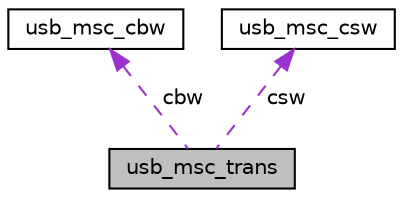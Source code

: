 digraph "usb_msc_trans"
{
  edge [fontname="Helvetica",fontsize="10",labelfontname="Helvetica",labelfontsize="10"];
  node [fontname="Helvetica",fontsize="10",shape=record];
  Node1 [label="usb_msc_trans",height=0.2,width=0.4,color="black", fillcolor="grey75", style="filled", fontcolor="black"];
  Node2 -> Node1 [dir="back",color="darkorchid3",fontsize="10",style="dashed",label=" cbw" ,fontname="Helvetica"];
  Node2 [label="usb_msc_cbw",height=0.2,width=0.4,color="black", fillcolor="white", style="filled",URL="$structusb__msc__cbw.html"];
  Node3 -> Node1 [dir="back",color="darkorchid3",fontsize="10",style="dashed",label=" csw" ,fontname="Helvetica"];
  Node3 [label="usb_msc_csw",height=0.2,width=0.4,color="black", fillcolor="white", style="filled",URL="$structusb__msc__csw.html"];
}
